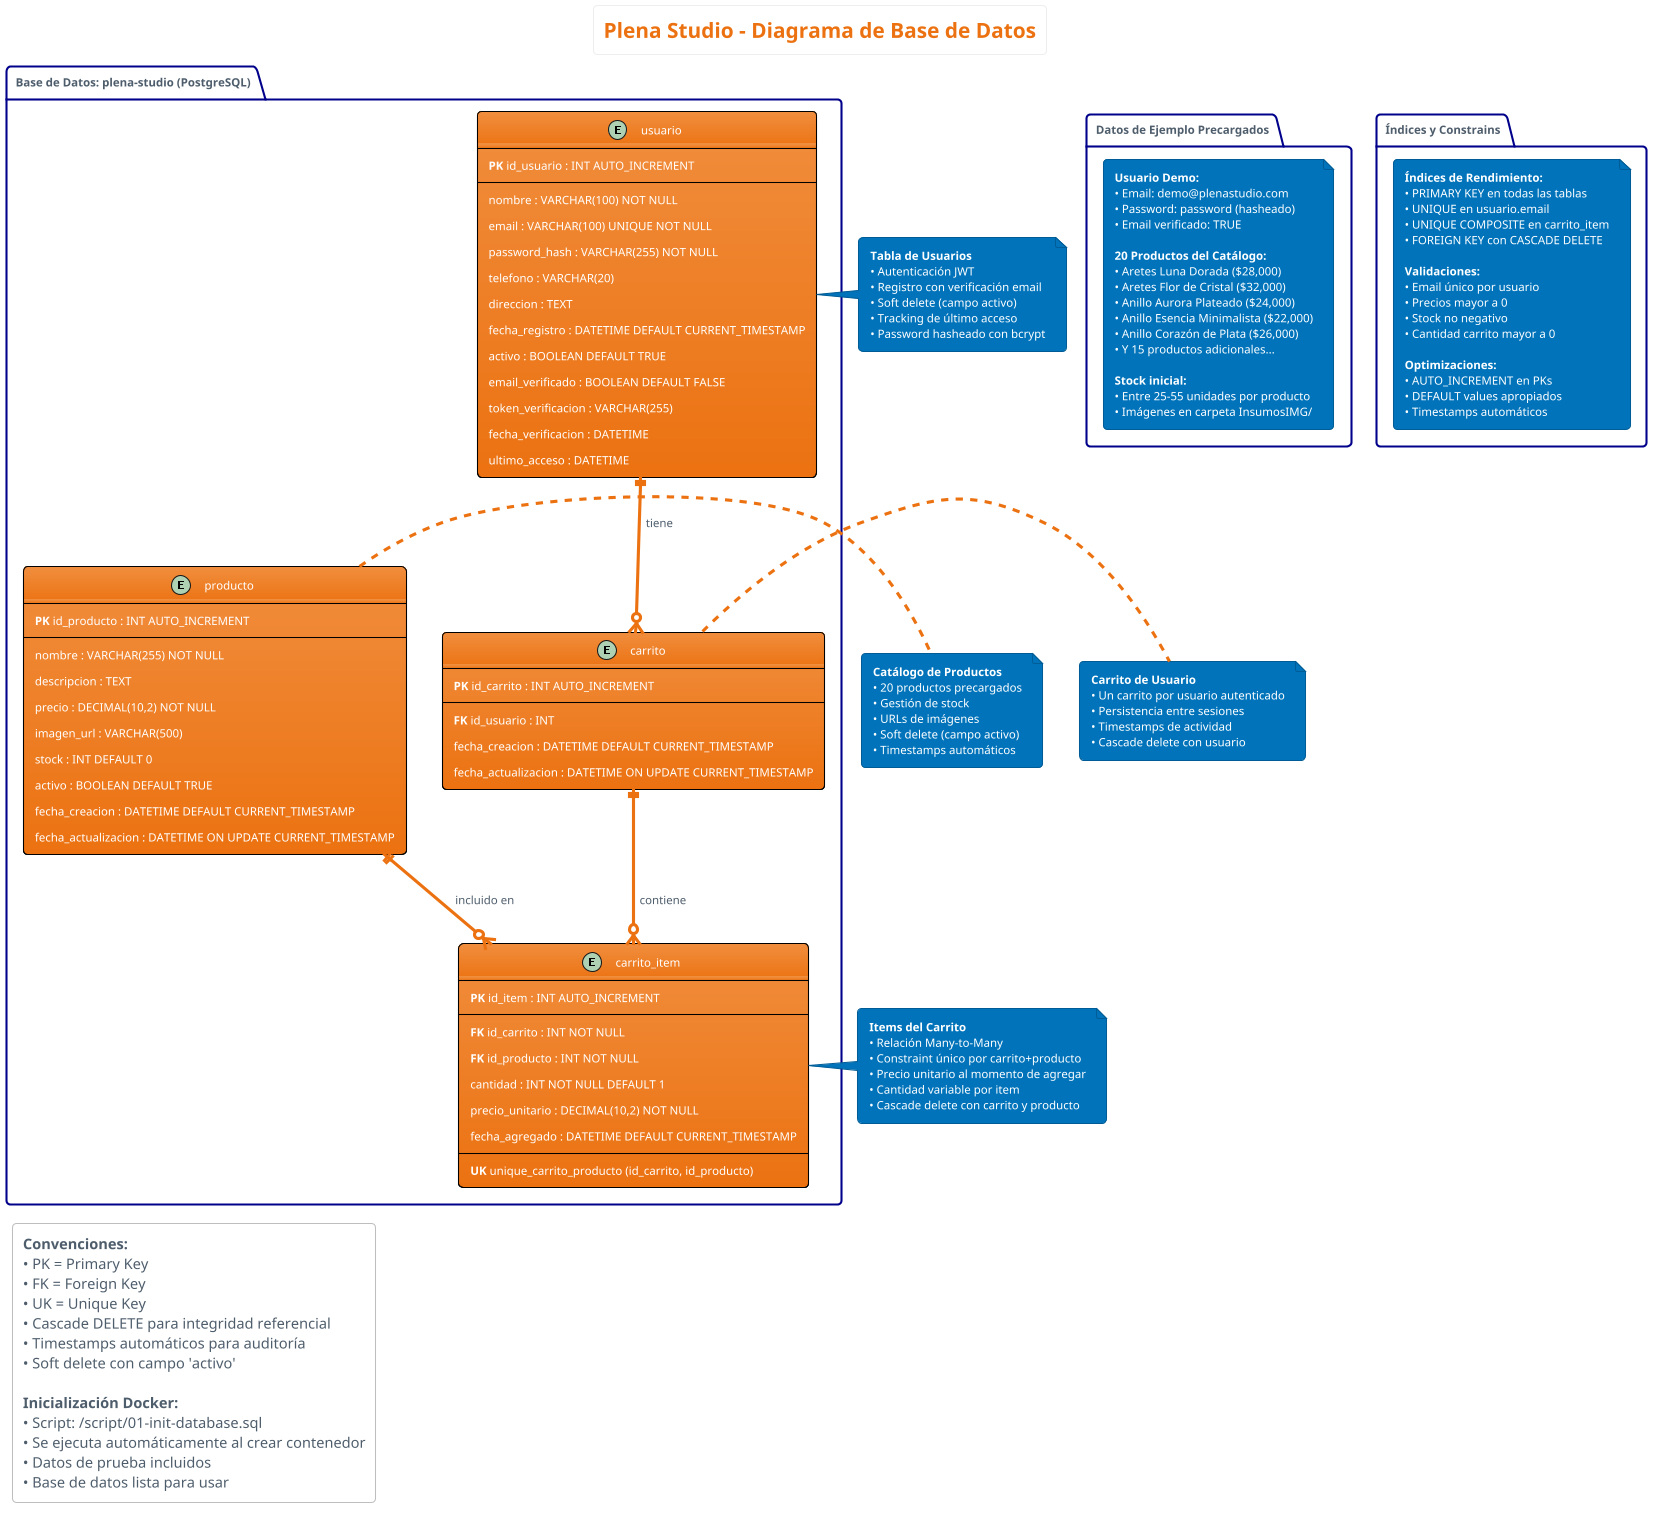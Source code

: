 @startuml diagrama-base-datos
!define DATABASE_DESIGN
!theme aws-orange

title Plena Studio - Diagrama de Base de Datos
skinparam defaultFontName Arial
skinparam defaultFontSize 11
skinparam monochrome false
skinparam backgroundColor White
skinparam classBorderColor Black
skinparam packageBorderColor DarkBlue

package "Base de Datos: plena-studio (PostgreSQL)" {

  entity "usuario" as usuario {
    **PK** id_usuario : INT AUTO_INCREMENT
    --
    nombre : VARCHAR(100) NOT NULL
    email : VARCHAR(100) UNIQUE NOT NULL
    password_hash : VARCHAR(255) NOT NULL
    telefono : VARCHAR(20)
    direccion : TEXT
    fecha_registro : DATETIME DEFAULT CURRENT_TIMESTAMP
    activo : BOOLEAN DEFAULT TRUE
    email_verificado : BOOLEAN DEFAULT FALSE
    token_verificacion : VARCHAR(255)
    fecha_verificacion : DATETIME
    ultimo_acceso : DATETIME
  }

  entity "producto" as producto {
    **PK** id_producto : INT AUTO_INCREMENT
    --
    nombre : VARCHAR(255) NOT NULL
    descripcion : TEXT
    precio : DECIMAL(10,2) NOT NULL
    imagen_url : VARCHAR(500)
    stock : INT DEFAULT 0
    activo : BOOLEAN DEFAULT TRUE
    fecha_creacion : DATETIME DEFAULT CURRENT_TIMESTAMP
    fecha_actualizacion : DATETIME ON UPDATE CURRENT_TIMESTAMP
  }

  entity "carrito" as carrito {
    **PK** id_carrito : INT AUTO_INCREMENT
    --
    **FK** id_usuario : INT
    fecha_creacion : DATETIME DEFAULT CURRENT_TIMESTAMP
    fecha_actualizacion : DATETIME ON UPDATE CURRENT_TIMESTAMP
  }

  entity "carrito_item" as carrito_item {
    **PK** id_item : INT AUTO_INCREMENT
    --
    **FK** id_carrito : INT NOT NULL
    **FK** id_producto : INT NOT NULL
    cantidad : INT NOT NULL DEFAULT 1
    precio_unitario : DECIMAL(10,2) NOT NULL
    fecha_agregado : DATETIME DEFAULT CURRENT_TIMESTAMP
    --
    **UK** unique_carrito_producto (id_carrito, id_producto)
  }
}

' Relaciones entre tablas
usuario ||--o{ carrito : "tiene"
carrito ||--o{ carrito_item : "contiene"
producto ||--o{ carrito_item : "incluido en"

note right of usuario
  **Tabla de Usuarios**
  • Autenticación JWT
  • Registro con verificación email
  • Soft delete (campo activo)
  • Tracking de último acceso
  • Password hasheado con bcrypt
end note

note right of producto
  **Catálogo de Productos**
  • 20 productos precargados
  • Gestión de stock
  • URLs de imágenes
  • Soft delete (campo activo)
  • Timestamps automáticos
end note

note right of carrito
  **Carrito de Usuario**
  • Un carrito por usuario autenticado
  • Persistencia entre sesiones
  • Timestamps de actividad
  • Cascade delete con usuario
end note

note right of carrito_item
  **Items del Carrito**
  • Relación Many-to-Many
  • Constraint único por carrito+producto
  • Precio unitario al momento de agregar
  • Cantidad variable por item
  • Cascade delete con carrito y producto
end note

package "Datos de Ejemplo Precargados" {
  note as sample_data
    **Usuario Demo:**
    • Email: demo@plenastudio.com
    • Password: password (hasheado)
    • Email verificado: TRUE
    
    **20 Productos del Catálogo:**
    • Aretes Luna Dorada ($28,000)
    • Aretes Flor de Cristal ($32,000)
    • Anillo Aurora Plateado ($24,000)
    • Anillo Esencia Minimalista ($22,000)
    • Anillo Corazón de Plata ($26,000)
    • Y 15 productos adicionales...
    
    **Stock inicial:**
    • Entre 25-55 unidades por producto
    • Imágenes en carpeta InsumosIMG/
  end note
}

package "Índices y Constrains" {
  note as indexes
    **Índices de Rendimiento:**
    • PRIMARY KEY en todas las tablas
    • UNIQUE en usuario.email
    • UNIQUE COMPOSITE en carrito_item
    • FOREIGN KEY con CASCADE DELETE
    
    **Validaciones:**
    • Email único por usuario
    • Precios mayor a 0
    • Stock no negativo
    • Cantidad carrito mayor a 0
    
    **Optimizaciones:**
    • AUTO_INCREMENT en PKs
    • DEFAULT values apropiados
    • Timestamps automáticos
  end note
}

legend bottom left
  **Convenciones:**
  • PK = Primary Key
  • FK = Foreign Key  
  • UK = Unique Key
  • Cascade DELETE para integridad referencial
  • Timestamps automáticos para auditoría
  • Soft delete con campo 'activo'
  
  **Inicialización Docker:**
  • Script: /script/01-init-database.sql
  • Se ejecuta automáticamente al crear contenedor
  • Datos de prueba incluidos
  • Base de datos lista para usar
endlegend

@enduml
